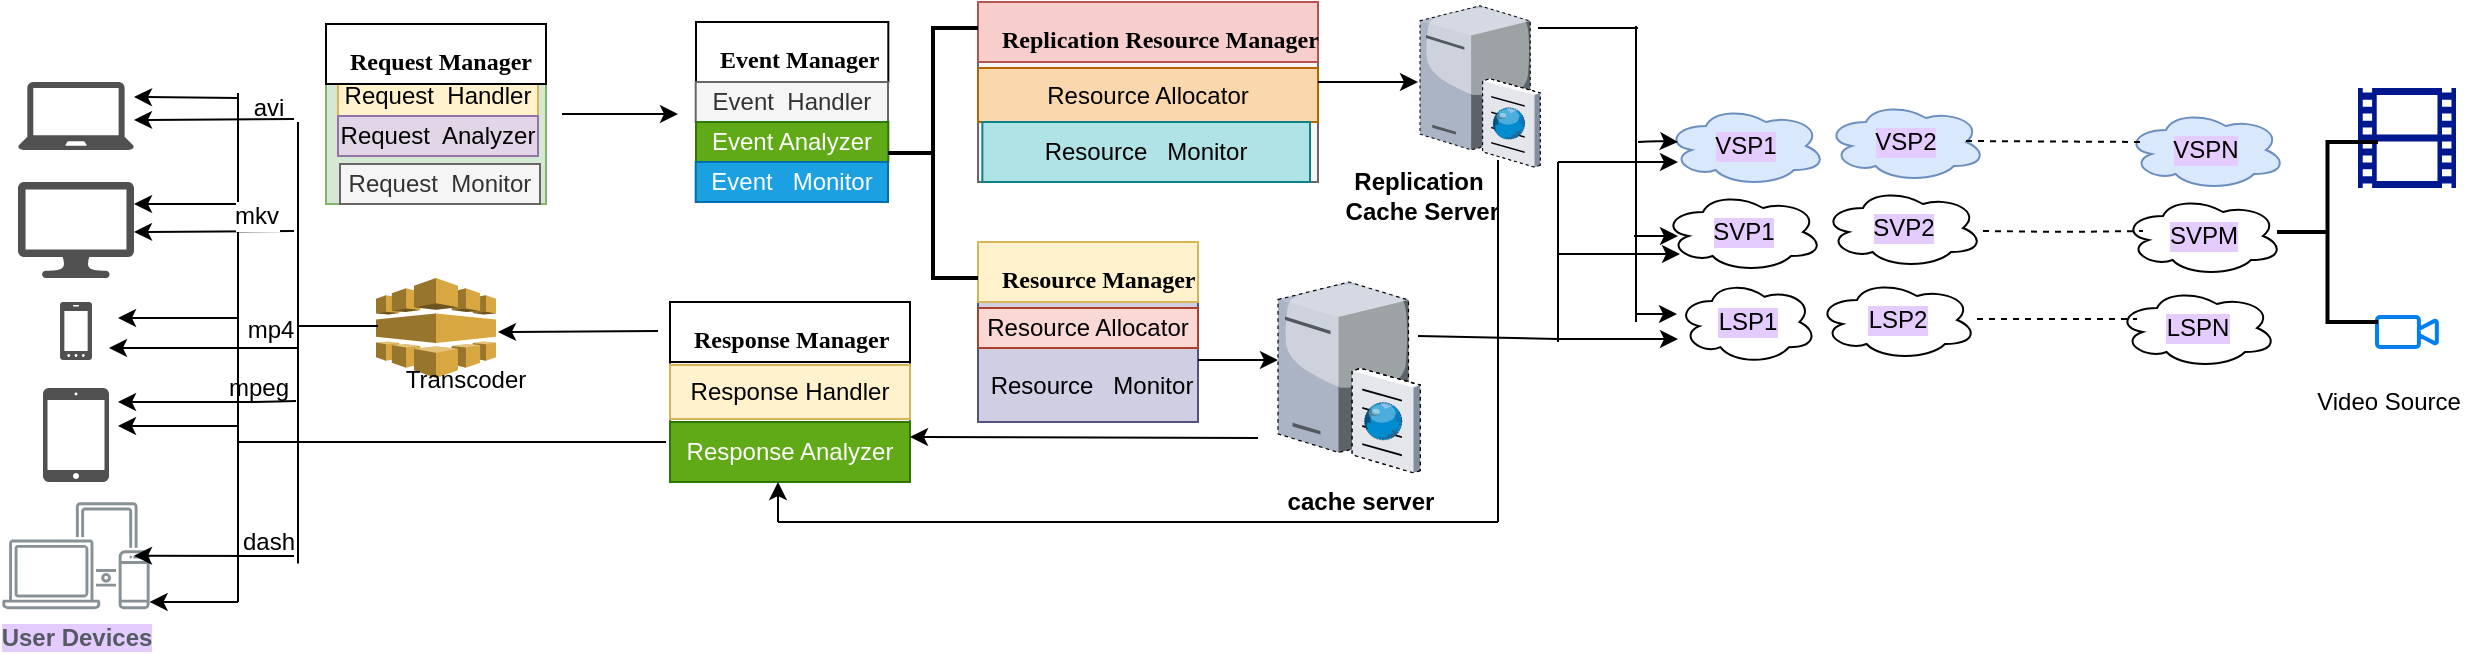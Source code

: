 <mxfile version="12.6.8" type="github"><diagram id="FewxKmByHczaoavzBtS5" name="Page-1"><mxGraphModel dx="866" dy="444" grid="1" gridSize="10" guides="1" tooltips="1" connect="1" arrows="1" fold="1" page="0" pageScale="1" pageWidth="850" pageHeight="1100" math="0" shadow="0"><root><mxCell id="0"/><mxCell id="1" parent="0"/><mxCell id="ZRZN2kBXEFVApdDLPILl-1" value="" style="pointerEvents=1;shadow=0;dashed=0;html=1;strokeColor=none;fillColor=#505050;labelPosition=center;verticalLabelPosition=bottom;verticalAlign=top;outlineConnect=0;align=center;shape=mxgraph.office.devices.laptop;" vertex="1" parent="1"><mxGeometry x="40" y="60" width="58" height="34" as="geometry"/></mxCell><mxCell id="ZRZN2kBXEFVApdDLPILl-2" value="" style="pointerEvents=1;shadow=0;dashed=0;html=1;strokeColor=none;fillColor=#505050;labelPosition=center;verticalLabelPosition=bottom;verticalAlign=top;outlineConnect=0;align=center;shape=mxgraph.office.devices.lcd_monitor;" vertex="1" parent="1"><mxGeometry x="40" y="110" width="58" height="48" as="geometry"/></mxCell><mxCell id="ZRZN2kBXEFVApdDLPILl-3" value="" style="pointerEvents=1;shadow=0;dashed=0;html=1;strokeColor=none;fillColor=#505050;labelPosition=center;verticalLabelPosition=bottom;verticalAlign=top;outlineConnect=0;align=center;shape=mxgraph.office.devices.cell_phone_windows_phone_proportional;" vertex="1" parent="1"><mxGeometry x="61" y="170" width="16" height="29" as="geometry"/></mxCell><mxCell id="ZRZN2kBXEFVApdDLPILl-5" value="" style="outlineConnect=0;dashed=0;verticalLabelPosition=bottom;verticalAlign=top;align=center;html=1;shape=mxgraph.aws3.elastic_transcoder;fillColor=#D9A741;gradientColor=none;" vertex="1" parent="1"><mxGeometry x="219" y="158" width="60" height="50" as="geometry"/></mxCell><mxCell id="ZRZN2kBXEFVApdDLPILl-25" value="Transcoder" style="text;html=1;strokeColor=none;fillColor=none;align=center;verticalAlign=middle;whiteSpace=wrap;rounded=0;" vertex="1" parent="1"><mxGeometry x="244" y="199" width="40" height="20" as="geometry"/></mxCell><mxCell id="ZRZN2kBXEFVApdDLPILl-33" value="" style="edgeStyle=orthogonalEdgeStyle;rounded=0;orthogonalLoop=1;jettySize=auto;html=1;" edge="1" parent="1"><mxGeometry relative="1" as="geometry"><mxPoint x="312" y="76" as="sourcePoint"/><mxPoint x="370" y="76" as="targetPoint"/></mxGeometry></mxCell><mxCell id="ZRZN2kBXEFVApdDLPILl-46" value="" style="group;labelBorderColor=#000000;labelBackgroundColor=#E5CCFF;fillColor=#d5e8d4;strokeColor=#82b366;" vertex="1" connectable="0" parent="1"><mxGeometry x="194" y="31" width="110" height="90" as="geometry"/></mxCell><mxCell id="ZRZN2kBXEFVApdDLPILl-26" value="Request&amp;nbsp; Handler" style="text;html=1;strokeColor=#d6b656;fillColor=#fff2cc;align=center;verticalAlign=middle;whiteSpace=wrap;rounded=0;" vertex="1" parent="ZRZN2kBXEFVApdDLPILl-46"><mxGeometry x="6" y="26" width="100" height="20" as="geometry"/></mxCell><mxCell id="ZRZN2kBXEFVApdDLPILl-28" value="Request&amp;nbsp; Analyzer" style="text;html=1;strokeColor=#9673a6;fillColor=#e1d5e7;align=center;verticalAlign=middle;whiteSpace=wrap;rounded=0;" vertex="1" parent="ZRZN2kBXEFVApdDLPILl-46"><mxGeometry x="6" y="46.0" width="100" height="20" as="geometry"/></mxCell><mxCell id="ZRZN2kBXEFVApdDLPILl-30" value="Request&amp;nbsp; Monitor" style="text;html=1;strokeColor=#666666;fillColor=#f5f5f5;align=center;verticalAlign=middle;whiteSpace=wrap;rounded=0;fontColor=#333333;" vertex="1" parent="ZRZN2kBXEFVApdDLPILl-46"><mxGeometry x="7" y="70.0" width="100" height="20" as="geometry"/></mxCell><mxCell id="ZRZN2kBXEFVApdDLPILl-27" value="&lt;font face=&quot;Times New Roman&quot; style=&quot;font-size: 12px&quot;&gt;&lt;b&gt;Request Manager&lt;/b&gt;&lt;/font&gt;" style="html=1;shadow=0;dashed=0;shape=mxgraph.bootstrap.rect;fontSize=20;align=left;spacingLeft=10;" vertex="1" parent="ZRZN2kBXEFVApdDLPILl-46"><mxGeometry width="110" height="30.0" as="geometry"/></mxCell><mxCell id="ZRZN2kBXEFVApdDLPILl-54" value="" style="group" vertex="1" connectable="0" parent="1"><mxGeometry x="375" y="30" width="100" height="90" as="geometry"/></mxCell><mxCell id="ZRZN2kBXEFVApdDLPILl-32" value="&lt;font face=&quot;Times New Roman&quot; style=&quot;font-size: 12px&quot;&gt;&lt;b&gt;Event Manager&lt;/b&gt;&lt;/font&gt;" style="html=1;shadow=0;dashed=0;shape=mxgraph.bootstrap.rect;fontSize=20;align=left;spacingLeft=10;" vertex="1" parent="ZRZN2kBXEFVApdDLPILl-54"><mxGeometry x="4" width="96.154" height="30" as="geometry"/></mxCell><mxCell id="ZRZN2kBXEFVApdDLPILl-34" value="Event&amp;nbsp; Handler" style="text;html=1;strokeColor=#666666;fillColor=#f5f5f5;align=center;verticalAlign=middle;whiteSpace=wrap;rounded=0;fontColor=#333333;" vertex="1" parent="ZRZN2kBXEFVApdDLPILl-54"><mxGeometry x="3.846" y="30" width="96.154" height="20" as="geometry"/></mxCell><mxCell id="ZRZN2kBXEFVApdDLPILl-37" value="Event Analyzer" style="text;html=1;strokeColor=#2D7600;fillColor=#60a917;align=center;verticalAlign=middle;whiteSpace=wrap;rounded=0;fontColor=#ffffff;" vertex="1" parent="ZRZN2kBXEFVApdDLPILl-54"><mxGeometry x="4" y="50" width="96.154" height="20" as="geometry"/></mxCell><mxCell id="ZRZN2kBXEFVApdDLPILl-40" value="Event&amp;nbsp; &amp;nbsp;Monitor" style="text;html=1;strokeColor=#006EAF;fillColor=#1ba1e2;align=center;verticalAlign=middle;whiteSpace=wrap;rounded=0;fontColor=#ffffff;" vertex="1" parent="ZRZN2kBXEFVApdDLPILl-54"><mxGeometry x="3.846" y="70" width="96.154" height="20" as="geometry"/></mxCell><mxCell id="ZRZN2kBXEFVApdDLPILl-57" value="" style="group;fillColor=#d0cee2;strokeColor=#56517e;" vertex="1" connectable="0" parent="1"><mxGeometry x="520" y="140" width="110" height="90" as="geometry"/></mxCell><mxCell id="ZRZN2kBXEFVApdDLPILl-58" value="&lt;font face=&quot;Times New Roman&quot; style=&quot;font-size: 12px&quot;&gt;&lt;b&gt;Resource Manager&lt;/b&gt;&lt;/font&gt;" style="html=1;shadow=0;dashed=0;shape=mxgraph.bootstrap.rect;strokeColor=#d6b656;fillColor=#fff2cc;fontSize=20;align=left;spacingLeft=10;" vertex="1" parent="ZRZN2kBXEFVApdDLPILl-57"><mxGeometry width="110" height="30" as="geometry"/></mxCell><mxCell id="ZRZN2kBXEFVApdDLPILl-60" value="Resource Allocator" style="text;html=1;strokeColor=#ae4132;fillColor=#fad9d5;align=center;verticalAlign=middle;whiteSpace=wrap;rounded=0;" vertex="1" parent="ZRZN2kBXEFVApdDLPILl-57"><mxGeometry y="33" width="110" height="20" as="geometry"/></mxCell><mxCell id="ZRZN2kBXEFVApdDLPILl-61" value="Resource&amp;nbsp; &amp;nbsp;Monitor" style="text;html=1;strokeColor=none;fillColor=none;align=center;verticalAlign=middle;whiteSpace=wrap;rounded=0;" vertex="1" parent="ZRZN2kBXEFVApdDLPILl-57"><mxGeometry x="4" y="62" width="106" height="20" as="geometry"/></mxCell><mxCell id="ZRZN2kBXEFVApdDLPILl-70" value="&lt;b&gt;Replication&lt;br&gt;&amp;nbsp;Cache Server&lt;/b&gt;" style="text;html=1;align=center;verticalAlign=middle;resizable=0;points=[];autosize=1;" vertex="1" parent="1"><mxGeometry x="690" y="102.4" width="100" height="30" as="geometry"/></mxCell><mxCell id="ZRZN2kBXEFVApdDLPILl-79" value="" style="group" vertex="1" connectable="0" parent="1"><mxGeometry x="859.5" y="159" width="310" height="44" as="geometry"/></mxCell><mxCell id="ZRZN2kBXEFVApdDLPILl-75" value="LSP1" style="ellipse;shape=cloud;whiteSpace=wrap;html=1;align=center;labelBackgroundColor=#E5CCFF;fillColor=#ffffff;" vertex="1" parent="ZRZN2kBXEFVApdDLPILl-79"><mxGeometry x="10" width="70" height="42" as="geometry"/></mxCell><mxCell id="ZRZN2kBXEFVApdDLPILl-76" value="LSP2" style="ellipse;shape=cloud;whiteSpace=wrap;html=1;align=center;labelBackgroundColor=#E5CCFF;fillColor=#ffffff;" vertex="1" parent="ZRZN2kBXEFVApdDLPILl-79"><mxGeometry x="80" width="80" height="40" as="geometry"/></mxCell><mxCell id="ZRZN2kBXEFVApdDLPILl-78" value="LSPN" style="ellipse;shape=cloud;whiteSpace=wrap;html=1;align=center;labelBackgroundColor=#E5CCFF;fillColor=#ffffff;" vertex="1" parent="ZRZN2kBXEFVApdDLPILl-79"><mxGeometry x="230" y="4" width="80" height="40" as="geometry"/></mxCell><mxCell id="ZRZN2kBXEFVApdDLPILl-107" value="" style="endArrow=none;html=1;dashed=1;" edge="1" parent="ZRZN2kBXEFVApdDLPILl-79"><mxGeometry width="50" height="50" relative="1" as="geometry"><mxPoint x="160" y="19.5" as="sourcePoint"/><mxPoint x="240" y="19.5" as="targetPoint"/><Array as="points"><mxPoint x="240" y="19.5"/></Array></mxGeometry></mxCell><mxCell id="ZRZN2kBXEFVApdDLPILl-208" value="" style="endArrow=classic;html=1;" edge="1" parent="ZRZN2kBXEFVApdDLPILl-79"><mxGeometry width="50" height="50" relative="1" as="geometry"><mxPoint x="-10" y="17" as="sourcePoint"/><mxPoint x="10" y="17" as="targetPoint"/></mxGeometry></mxCell><mxCell id="ZRZN2kBXEFVApdDLPILl-84" value="" style="group" vertex="1" connectable="0" parent="1"><mxGeometry x="862.5" y="113" width="310" height="44" as="geometry"/></mxCell><mxCell id="ZRZN2kBXEFVApdDLPILl-85" value="SVP1" style="ellipse;shape=cloud;whiteSpace=wrap;html=1;align=center;labelBackgroundColor=#E5CCFF;fillColor=#ffffff;" vertex="1" parent="ZRZN2kBXEFVApdDLPILl-84"><mxGeometry y="2" width="80" height="40" as="geometry"/></mxCell><mxCell id="ZRZN2kBXEFVApdDLPILl-86" value="SVP2" style="ellipse;shape=cloud;whiteSpace=wrap;html=1;align=center;labelBackgroundColor=#E5CCFF;fillColor=#ffffff;" vertex="1" parent="ZRZN2kBXEFVApdDLPILl-84"><mxGeometry x="80" width="80" height="40" as="geometry"/></mxCell><mxCell id="ZRZN2kBXEFVApdDLPILl-87" value="SVPM" style="ellipse;shape=cloud;whiteSpace=wrap;html=1;align=center;labelBackgroundColor=#E5CCFF;fillColor=#ffffff;" vertex="1" parent="ZRZN2kBXEFVApdDLPILl-84"><mxGeometry x="230" y="4" width="80" height="40" as="geometry"/></mxCell><mxCell id="ZRZN2kBXEFVApdDLPILl-97" value="" style="endArrow=none;html=1;dashed=1;" edge="1" parent="ZRZN2kBXEFVApdDLPILl-84"><mxGeometry width="50" height="50" relative="1" as="geometry"><mxPoint x="160" y="21.5" as="sourcePoint"/><mxPoint x="240" y="21.5" as="targetPoint"/><Array as="points"><mxPoint x="200" y="22"/></Array></mxGeometry></mxCell><mxCell id="ZRZN2kBXEFVApdDLPILl-205" value="" style="endArrow=classic;html=1;" edge="1" parent="ZRZN2kBXEFVApdDLPILl-84"><mxGeometry width="50" height="50" relative="1" as="geometry"><mxPoint x="-14.5" y="24" as="sourcePoint"/><mxPoint x="7.5" y="24" as="targetPoint"/></mxGeometry></mxCell><mxCell id="ZRZN2kBXEFVApdDLPILl-88" value="" style="group;dashed=1;" vertex="1" connectable="0" parent="1"><mxGeometry x="864" y="70" width="310" height="44" as="geometry"/></mxCell><mxCell id="ZRZN2kBXEFVApdDLPILl-89" value="VSP1" style="ellipse;shape=cloud;whiteSpace=wrap;html=1;align=center;labelBackgroundColor=#E5CCFF;fillColor=#dae8fc;strokeColor=#6c8ebf;" vertex="1" parent="ZRZN2kBXEFVApdDLPILl-88"><mxGeometry y="2" width="80" height="40" as="geometry"/></mxCell><mxCell id="ZRZN2kBXEFVApdDLPILl-90" value="VSP2" style="ellipse;shape=cloud;whiteSpace=wrap;html=1;align=center;labelBackgroundColor=#E5CCFF;fillColor=#dae8fc;strokeColor=#6c8ebf;" vertex="1" parent="ZRZN2kBXEFVApdDLPILl-88"><mxGeometry x="80" width="80" height="40" as="geometry"/></mxCell><mxCell id="ZRZN2kBXEFVApdDLPILl-91" value="VSPN" style="ellipse;shape=cloud;whiteSpace=wrap;html=1;align=center;labelBackgroundColor=#E5CCFF;fillColor=#dae8fc;strokeColor=#6c8ebf;" vertex="1" parent="ZRZN2kBXEFVApdDLPILl-88"><mxGeometry x="230" y="4" width="80" height="40" as="geometry"/></mxCell><mxCell id="ZRZN2kBXEFVApdDLPILl-100" value="" style="endArrow=none;html=1;dashed=1;" edge="1" parent="ZRZN2kBXEFVApdDLPILl-88"><mxGeometry width="50" height="50" relative="1" as="geometry"><mxPoint x="150" y="19.5" as="sourcePoint"/><mxPoint x="240" y="20" as="targetPoint"/></mxGeometry></mxCell><mxCell id="ZRZN2kBXEFVApdDLPILl-203" value="" style="endArrow=classic;html=1;" edge="1" parent="ZRZN2kBXEFVApdDLPILl-88"><mxGeometry width="50" height="50" relative="1" as="geometry"><mxPoint x="-14" y="20" as="sourcePoint"/><mxPoint x="6" y="20" as="targetPoint"/><Array as="points"><mxPoint x="-4" y="19.5"/></Array></mxGeometry></mxCell><mxCell id="ZRZN2kBXEFVApdDLPILl-209" value="" style="endArrow=classic;html=1;" edge="1" parent="ZRZN2kBXEFVApdDLPILl-88"><mxGeometry width="50" height="50" relative="1" as="geometry"><mxPoint x="-24" y="30" as="sourcePoint"/><mxPoint x="6" y="30" as="targetPoint"/></mxGeometry></mxCell><mxCell id="ZRZN2kBXEFVApdDLPILl-108" value="" style="verticalLabelPosition=bottom;aspect=fixed;html=1;verticalAlign=top;strokeColor=none;align=center;outlineConnect=0;shape=mxgraph.citrix.cache_server;dashed=1;labelBackgroundColor=#E5CCFF;fillColor=#ffffff;" vertex="1" parent="1"><mxGeometry x="670" y="157.75" width="71" height="97.5" as="geometry"/></mxCell><mxCell id="ZRZN2kBXEFVApdDLPILl-118" value="" style="aspect=fixed;pointerEvents=1;shadow=0;dashed=0;html=1;strokeColor=none;labelPosition=center;verticalLabelPosition=bottom;verticalAlign=top;align=center;fillColor=#00188D;shape=mxgraph.mscae.general.video;labelBackgroundColor=#E5CCFF;" vertex="1" parent="1"><mxGeometry x="1210" y="63" width="49" height="50" as="geometry"/></mxCell><mxCell id="ZRZN2kBXEFVApdDLPILl-119" value="" style="html=1;verticalLabelPosition=bottom;align=center;labelBackgroundColor=#ffffff;verticalAlign=top;strokeWidth=2;strokeColor=#0080F0;shadow=0;dashed=0;shape=mxgraph.ios7.icons.video_conversation;fillColor=#ffffff;" vertex="1" parent="1"><mxGeometry x="1219.5" y="177.5" width="30" height="15" as="geometry"/></mxCell><mxCell id="ZRZN2kBXEFVApdDLPILl-139" value="" style="verticalLabelPosition=bottom;aspect=fixed;html=1;verticalAlign=top;strokeColor=none;align=center;outlineConnect=0;shape=mxgraph.citrix.cache_server;dashed=1;labelBackgroundColor=#E5CCFF;fillColor=#ffffff;" vertex="1" parent="1"><mxGeometry x="741" y="20" width="60" height="82.4" as="geometry"/></mxCell><mxCell id="ZRZN2kBXEFVApdDLPILl-157" value="" style="group;fillColor=#f5f5f5;strokeColor=#666666;fontColor=#333333;" vertex="1" connectable="0" parent="1"><mxGeometry x="366" y="170" width="120" height="90" as="geometry"/></mxCell><mxCell id="ZRZN2kBXEFVApdDLPILl-158" value="&lt;font face=&quot;Times New Roman&quot; style=&quot;font-size: 12px&quot;&gt;&lt;b&gt;Response Manager&lt;/b&gt;&lt;/font&gt;" style="html=1;shadow=0;dashed=0;shape=mxgraph.bootstrap.rect;fontSize=20;align=left;spacingLeft=10;" vertex="1" parent="ZRZN2kBXEFVApdDLPILl-157"><mxGeometry width="120" height="30" as="geometry"/></mxCell><mxCell id="ZRZN2kBXEFVApdDLPILl-159" value="Response Handler" style="text;html=1;strokeColor=#d6b656;fillColor=#fff2cc;align=center;verticalAlign=middle;whiteSpace=wrap;rounded=0;" vertex="1" parent="ZRZN2kBXEFVApdDLPILl-157"><mxGeometry y="31.5" width="120" height="27" as="geometry"/></mxCell><mxCell id="ZRZN2kBXEFVApdDLPILl-160" value="Response Analyzer" style="text;html=1;strokeColor=#2D7600;fillColor=#60a917;align=center;verticalAlign=middle;whiteSpace=wrap;rounded=0;fontColor=#ffffff;" vertex="1" parent="ZRZN2kBXEFVApdDLPILl-157"><mxGeometry y="60" width="120" height="30" as="geometry"/></mxCell><mxCell id="ZRZN2kBXEFVApdDLPILl-172" value="" style="pointerEvents=1;shadow=0;dashed=0;html=1;strokeColor=none;fillColor=#505050;labelPosition=center;verticalLabelPosition=bottom;verticalAlign=top;outlineConnect=0;align=center;shape=mxgraph.office.devices.ipad_mini;labelBackgroundColor=#E5CCFF;" vertex="1" parent="1"><mxGeometry x="52.5" y="213" width="33" height="47" as="geometry"/></mxCell><mxCell id="ZRZN2kBXEFVApdDLPILl-173" value="&lt;b&gt;User Devices&lt;/b&gt;" style="outlineConnect=0;gradientColor=none;fontColor=#545B64;strokeColor=none;fillColor=#879196;dashed=0;verticalLabelPosition=bottom;verticalAlign=top;align=center;html=1;fontSize=12;fontStyle=0;aspect=fixed;shape=mxgraph.aws4.illustration_devices;pointerEvents=1;labelBackgroundColor=#E5CCFF;" vertex="1" parent="1"><mxGeometry x="32.18" y="270" width="73.63" height="53.75" as="geometry"/></mxCell><mxCell id="ZRZN2kBXEFVApdDLPILl-185" value="" style="group;fillColor=#f5f5f5;strokeColor=#666666;fontColor=#333333;" vertex="1" connectable="0" parent="1"><mxGeometry x="520" y="20" width="170" height="90" as="geometry"/></mxCell><mxCell id="ZRZN2kBXEFVApdDLPILl-186" value="&lt;font face=&quot;Times New Roman&quot; style=&quot;font-size: 12px&quot;&gt;&lt;b&gt;Replication Resource Manager&lt;/b&gt;&lt;/font&gt;" style="html=1;shadow=0;dashed=0;shape=mxgraph.bootstrap.rect;strokeColor=#b85450;fillColor=#f8cecc;fontSize=20;align=left;spacingLeft=10;" vertex="1" parent="ZRZN2kBXEFVApdDLPILl-185"><mxGeometry width="170" height="30.0" as="geometry"/></mxCell><mxCell id="ZRZN2kBXEFVApdDLPILl-187" value="Resource Allocator" style="text;html=1;strokeColor=#b46504;fillColor=#fad7ac;align=center;verticalAlign=middle;whiteSpace=wrap;rounded=0;" vertex="1" parent="ZRZN2kBXEFVApdDLPILl-185"><mxGeometry y="33" width="170" height="27" as="geometry"/></mxCell><mxCell id="ZRZN2kBXEFVApdDLPILl-188" value="Resource&amp;nbsp; &amp;nbsp;Monitor" style="text;html=1;strokeColor=#0e8088;fillColor=#b0e3e6;align=center;verticalAlign=middle;whiteSpace=wrap;rounded=0;" vertex="1" parent="ZRZN2kBXEFVApdDLPILl-185"><mxGeometry x="2.18" y="60" width="163.82" height="30" as="geometry"/></mxCell><mxCell id="ZRZN2kBXEFVApdDLPILl-192" value="" style="strokeWidth=2;html=1;shape=mxgraph.flowchart.annotation_2;align=left;labelPosition=right;pointerEvents=1;labelBackgroundColor=#E5CCFF;fillColor=#000000;" vertex="1" parent="1"><mxGeometry x="475" y="33" width="45" height="125" as="geometry"/></mxCell><mxCell id="ZRZN2kBXEFVApdDLPILl-193" value="" style="endArrow=classic;html=1;" edge="1" parent="1"><mxGeometry width="50" height="50" relative="1" as="geometry"><mxPoint x="690" y="60" as="sourcePoint"/><mxPoint x="740" y="60" as="targetPoint"/></mxGeometry></mxCell><mxCell id="ZRZN2kBXEFVApdDLPILl-195" value="" style="endArrow=classic;html=1;" edge="1" parent="1"><mxGeometry width="50" height="50" relative="1" as="geometry"><mxPoint x="630" y="199" as="sourcePoint"/><mxPoint x="670" y="199" as="targetPoint"/></mxGeometry></mxCell><mxCell id="ZRZN2kBXEFVApdDLPILl-196" value="" style="strokeWidth=2;html=1;shape=mxgraph.flowchart.annotation_2;align=left;labelPosition=right;pointerEvents=1;labelBackgroundColor=#E5CCFF;fillColor=#000000;" vertex="1" parent="1"><mxGeometry x="1169.5" y="90" width="50.5" height="90" as="geometry"/></mxCell><mxCell id="ZRZN2kBXEFVApdDLPILl-197" value="Video Source" style="text;html=1;align=center;verticalAlign=middle;resizable=0;points=[];autosize=1;" vertex="1" parent="1"><mxGeometry x="1180" y="210" width="90" height="20" as="geometry"/></mxCell><mxCell id="ZRZN2kBXEFVApdDLPILl-201" value="" style="endArrow=none;html=1;" edge="1" parent="1"><mxGeometry width="50" height="50" relative="1" as="geometry"><mxPoint x="800" y="33" as="sourcePoint"/><mxPoint x="850" y="33" as="targetPoint"/></mxGeometry></mxCell><mxCell id="ZRZN2kBXEFVApdDLPILl-202" value="" style="endArrow=none;html=1;" edge="1" parent="1"><mxGeometry width="50" height="50" relative="1" as="geometry"><mxPoint x="849" y="180" as="sourcePoint"/><mxPoint x="849" y="32" as="targetPoint"/></mxGeometry></mxCell><mxCell id="ZRZN2kBXEFVApdDLPILl-204" value="" style="endArrow=none;html=1;" edge="1" parent="1"><mxGeometry width="50" height="50" relative="1" as="geometry"><mxPoint x="810" y="100" as="sourcePoint"/><mxPoint x="850" y="100" as="targetPoint"/><Array as="points"><mxPoint x="850" y="100"/></Array></mxGeometry></mxCell><mxCell id="ZRZN2kBXEFVApdDLPILl-206" value="" style="endArrow=none;html=1;" edge="1" parent="1"><mxGeometry width="50" height="50" relative="1" as="geometry"><mxPoint x="810" y="190" as="sourcePoint"/><mxPoint x="810" y="100" as="targetPoint"/></mxGeometry></mxCell><mxCell id="ZRZN2kBXEFVApdDLPILl-207" value="" style="endArrow=classic;html=1;" edge="1" parent="1"><mxGeometry width="50" height="50" relative="1" as="geometry"><mxPoint x="810" y="188.5" as="sourcePoint"/><mxPoint x="870" y="188.5" as="targetPoint"/></mxGeometry></mxCell><mxCell id="ZRZN2kBXEFVApdDLPILl-210" value="" style="endArrow=none;html=1;exitX=0.986;exitY=0.3;exitDx=0;exitDy=0;exitPerimeter=0;" edge="1" parent="1" source="ZRZN2kBXEFVApdDLPILl-108"><mxGeometry width="50" height="50" relative="1" as="geometry"><mxPoint x="750" y="188.5" as="sourcePoint"/><mxPoint x="810" y="188.5" as="targetPoint"/></mxGeometry></mxCell><mxCell id="ZRZN2kBXEFVApdDLPILl-211" value="" style="endArrow=classic;html=1;" edge="1" parent="1"><mxGeometry width="50" height="50" relative="1" as="geometry"><mxPoint x="810" y="146" as="sourcePoint"/><mxPoint x="871" y="146" as="targetPoint"/></mxGeometry></mxCell><mxCell id="ZRZN2kBXEFVApdDLPILl-212" value="" style="endArrow=none;html=1;" edge="1" parent="1"><mxGeometry width="50" height="50" relative="1" as="geometry"><mxPoint x="780" y="280" as="sourcePoint"/><mxPoint x="780" y="99" as="targetPoint"/></mxGeometry></mxCell><mxCell id="ZRZN2kBXEFVApdDLPILl-213" value="" style="endArrow=none;html=1;" edge="1" parent="1"><mxGeometry width="50" height="50" relative="1" as="geometry"><mxPoint x="420" y="280" as="sourcePoint"/><mxPoint x="780" y="280" as="targetPoint"/></mxGeometry></mxCell><mxCell id="ZRZN2kBXEFVApdDLPILl-214" value="" style="endArrow=classic;html=1;entryX=1;entryY=0.25;entryDx=0;entryDy=0;" edge="1" parent="1" target="ZRZN2kBXEFVApdDLPILl-160"><mxGeometry width="50" height="50" relative="1" as="geometry"><mxPoint x="660" y="238" as="sourcePoint"/><mxPoint x="510" y="236" as="targetPoint"/></mxGeometry></mxCell><mxCell id="ZRZN2kBXEFVApdDLPILl-215" value="" style="endArrow=classic;html=1;" edge="1" parent="1"><mxGeometry width="50" height="50" relative="1" as="geometry"><mxPoint x="420" y="280" as="sourcePoint"/><mxPoint x="420" y="260" as="targetPoint"/></mxGeometry></mxCell><mxCell id="ZRZN2kBXEFVApdDLPILl-218" value="" style="endArrow=none;html=1;" edge="1" parent="1"><mxGeometry width="50" height="50" relative="1" as="geometry"><mxPoint x="150" y="240" as="sourcePoint"/><mxPoint x="364" y="240" as="targetPoint"/></mxGeometry></mxCell><mxCell id="ZRZN2kBXEFVApdDLPILl-219" value="" style="endArrow=none;html=1;" edge="1" parent="1"><mxGeometry width="50" height="50" relative="1" as="geometry"><mxPoint x="150" y="320" as="sourcePoint"/><mxPoint x="150" y="65.5" as="targetPoint"/></mxGeometry></mxCell><mxCell id="ZRZN2kBXEFVApdDLPILl-220" value="" style="endArrow=classic;html=1;" edge="1" parent="1"><mxGeometry width="50" height="50" relative="1" as="geometry"><mxPoint x="150" y="320" as="sourcePoint"/><mxPoint x="105.81" y="320" as="targetPoint"/></mxGeometry></mxCell><mxCell id="ZRZN2kBXEFVApdDLPILl-221" value="" style="endArrow=classic;html=1;" edge="1" parent="1"><mxGeometry width="50" height="50" relative="1" as="geometry"><mxPoint x="150" y="232" as="sourcePoint"/><mxPoint x="90" y="232" as="targetPoint"/></mxGeometry></mxCell><mxCell id="ZRZN2kBXEFVApdDLPILl-223" value="" style="endArrow=classic;html=1;" edge="1" parent="1"><mxGeometry width="50" height="50" relative="1" as="geometry"><mxPoint x="150" y="178" as="sourcePoint"/><mxPoint x="90" y="178" as="targetPoint"/></mxGeometry></mxCell><mxCell id="ZRZN2kBXEFVApdDLPILl-224" value="" style="endArrow=classic;html=1;" edge="1" parent="1"><mxGeometry width="50" height="50" relative="1" as="geometry"><mxPoint x="150" y="121" as="sourcePoint"/><mxPoint x="98" y="121" as="targetPoint"/></mxGeometry></mxCell><mxCell id="ZRZN2kBXEFVApdDLPILl-225" value="" style="endArrow=classic;html=1;" edge="1" parent="1"><mxGeometry width="50" height="50" relative="1" as="geometry"><mxPoint x="150" y="68" as="sourcePoint"/><mxPoint x="98" y="67.5" as="targetPoint"/></mxGeometry></mxCell><mxCell id="ZRZN2kBXEFVApdDLPILl-226" value="" style="endArrow=classic;html=1;" edge="1" parent="1"><mxGeometry width="50" height="50" relative="1" as="geometry"><mxPoint x="360" y="184.5" as="sourcePoint"/><mxPoint x="280" y="185" as="targetPoint"/></mxGeometry></mxCell><mxCell id="ZRZN2kBXEFVApdDLPILl-227" value="" style="endArrow=none;html=1;" edge="1" parent="1"><mxGeometry width="50" height="50" relative="1" as="geometry"><mxPoint x="180" y="300.75" as="sourcePoint"/><mxPoint x="180" y="80" as="targetPoint"/></mxGeometry></mxCell><mxCell id="ZRZN2kBXEFVApdDLPILl-228" value="" style="endArrow=classic;html=1;" edge="1" parent="1"><mxGeometry width="50" height="50" relative="1" as="geometry"><mxPoint x="179" y="219.5" as="sourcePoint"/><mxPoint x="90" y="220" as="targetPoint"/><Array as="points"><mxPoint x="160" y="220"/></Array></mxGeometry></mxCell><mxCell id="ZRZN2kBXEFVApdDLPILl-229" value="" style="endArrow=classic;html=1;" edge="1" parent="1"><mxGeometry width="50" height="50" relative="1" as="geometry"><mxPoint x="178" y="78.5" as="sourcePoint"/><mxPoint x="98" y="79" as="targetPoint"/></mxGeometry></mxCell><mxCell id="ZRZN2kBXEFVApdDLPILl-230" value="" style="endArrow=classic;html=1;" edge="1" parent="1"><mxGeometry width="50" height="50" relative="1" as="geometry"><mxPoint x="178" y="134.5" as="sourcePoint"/><mxPoint x="98" y="135" as="targetPoint"/><Array as="points"/></mxGeometry></mxCell><mxCell id="ZRZN2kBXEFVApdDLPILl-235" value="mkv" style="text;html=1;align=center;verticalAlign=middle;resizable=0;points=[];labelBackgroundColor=#ffffff;" vertex="1" connectable="0" parent="ZRZN2kBXEFVApdDLPILl-230"><mxGeometry x="-0.526" y="-4" relative="1" as="geometry"><mxPoint y="-4" as="offset"/></mxGeometry></mxCell><mxCell id="ZRZN2kBXEFVApdDLPILl-231" value="" style="endArrow=classic;html=1;" edge="1" parent="1"><mxGeometry width="50" height="50" relative="1" as="geometry"><mxPoint x="178" y="297" as="sourcePoint"/><mxPoint x="98" y="296.88" as="targetPoint"/></mxGeometry></mxCell><mxCell id="ZRZN2kBXEFVApdDLPILl-232" value="" style="endArrow=classic;html=1;" edge="1" parent="1"><mxGeometry width="50" height="50" relative="1" as="geometry"><mxPoint x="180" y="193" as="sourcePoint"/><mxPoint x="85.5" y="193" as="targetPoint"/></mxGeometry></mxCell><mxCell id="ZRZN2kBXEFVApdDLPILl-236" value="mp4" style="text;html=1;align=center;verticalAlign=middle;resizable=0;points=[];labelBackgroundColor=#ffffff;" vertex="1" connectable="0" parent="ZRZN2kBXEFVApdDLPILl-232"><mxGeometry x="-0.704" y="-4" relative="1" as="geometry"><mxPoint y="-5" as="offset"/></mxGeometry></mxCell><mxCell id="ZRZN2kBXEFVApdDLPILl-233" value="" style="endArrow=none;html=1;" edge="1" parent="1"><mxGeometry width="50" height="50" relative="1" as="geometry"><mxPoint x="180" y="182" as="sourcePoint"/><mxPoint x="220" y="182" as="targetPoint"/></mxGeometry></mxCell><mxCell id="ZRZN2kBXEFVApdDLPILl-234" value="avi" style="text;html=1;align=center;verticalAlign=middle;resizable=0;points=[];autosize=1;" vertex="1" parent="1"><mxGeometry x="150" y="63" width="30" height="20" as="geometry"/></mxCell><mxCell id="ZRZN2kBXEFVApdDLPILl-237" value="mpeg" style="text;html=1;align=center;verticalAlign=middle;resizable=0;points=[];autosize=1;" vertex="1" parent="1"><mxGeometry x="135" y="203" width="50" height="20" as="geometry"/></mxCell><mxCell id="ZRZN2kBXEFVApdDLPILl-238" value="dash" style="text;html=1;align=center;verticalAlign=middle;resizable=0;points=[];autosize=1;" vertex="1" parent="1"><mxGeometry x="145" y="280" width="40" height="20" as="geometry"/></mxCell><mxCell id="ZRZN2kBXEFVApdDLPILl-239" value="&lt;b&gt;cache server&lt;/b&gt;" style="text;html=1;align=center;verticalAlign=middle;resizable=0;points=[];autosize=1;" vertex="1" parent="1"><mxGeometry x="666" y="260" width="90" height="20" as="geometry"/></mxCell></root></mxGraphModel></diagram></mxfile>
